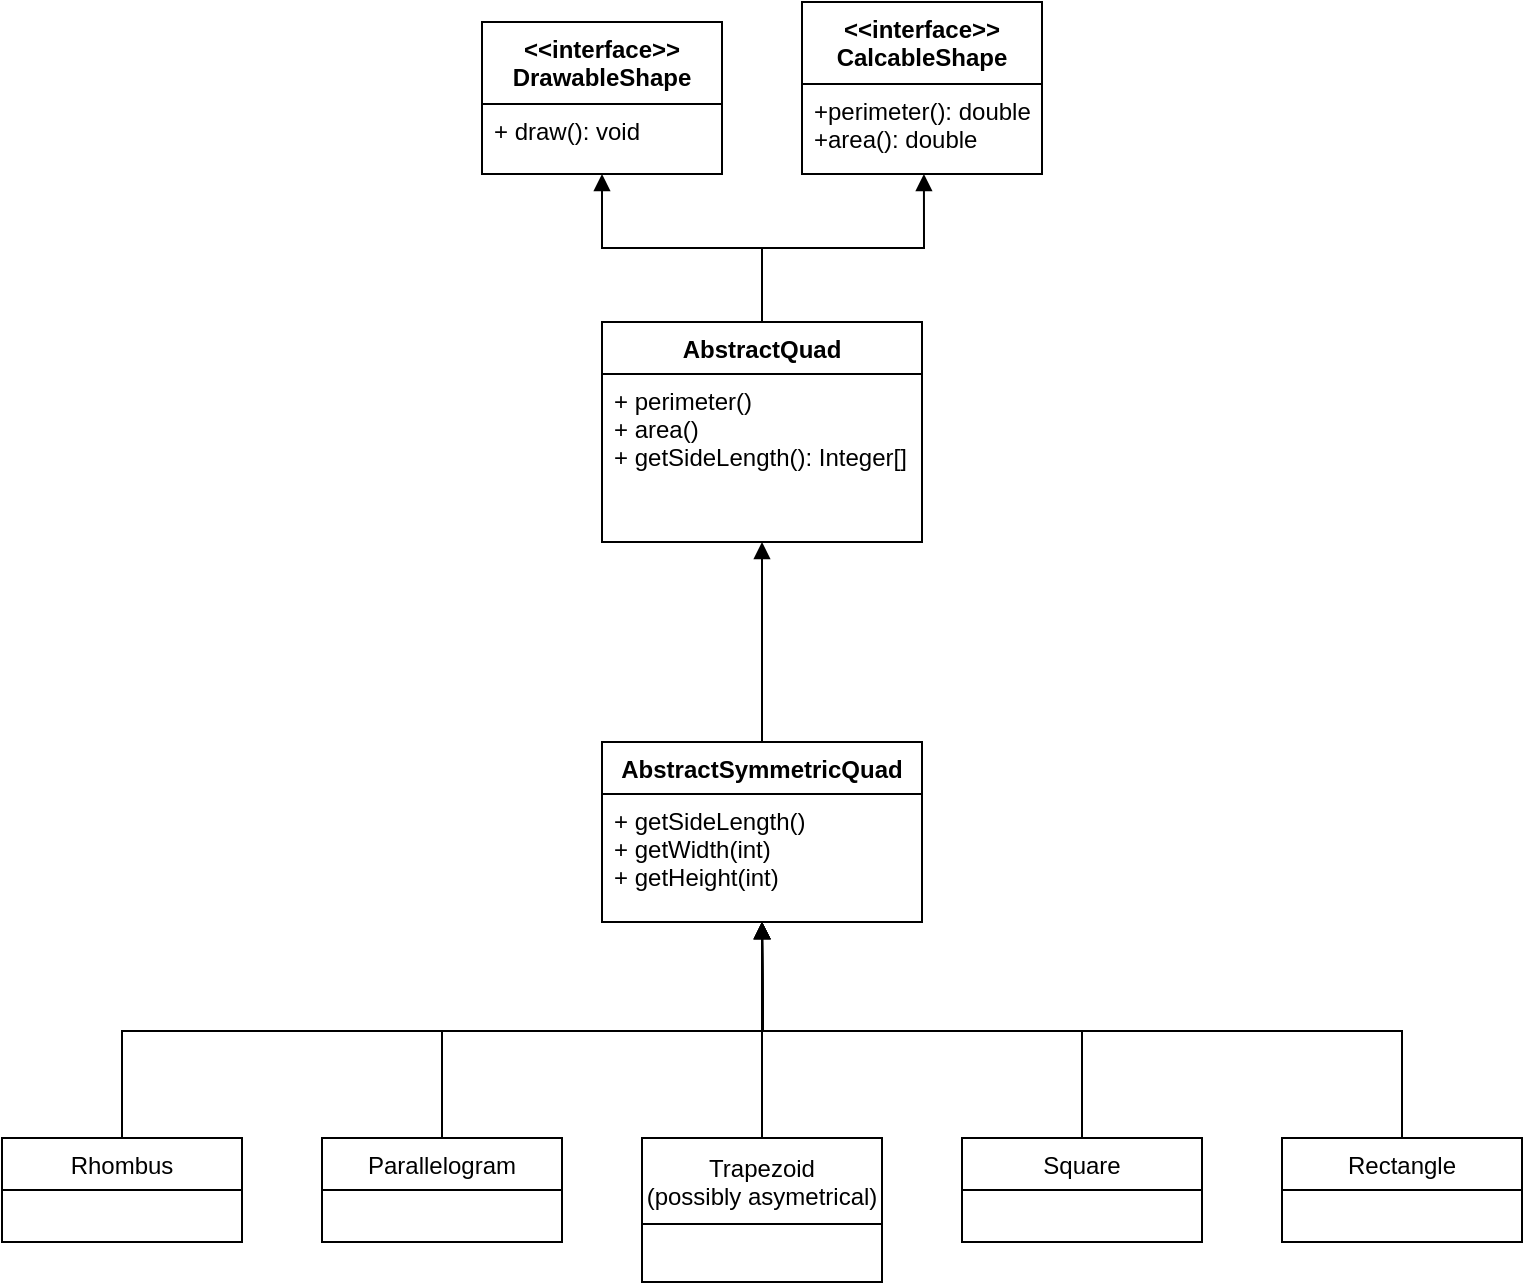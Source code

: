 <mxfile version="12.1.3" type="github" pages="1">
  <diagram id="oT418DXnQhPOhI65B8Mf" name="UML">
    <mxGraphModel dx="1168" dy="750" grid="1" gridSize="10" guides="1" tooltips="1" connect="1" arrows="1" fold="1" page="1" pageScale="1" pageWidth="850" pageHeight="1100" math="0" shadow="0">
      <root>
        <mxCell id="0"/>
        <mxCell id="1" parent="0"/>
        <mxCell id="nD9XnW8ejQSP5rpcwGHg-1" value="&lt;&lt;interface&gt;&gt;&#xa;DrawableShape" style="swimlane;fontStyle=1;align=center;verticalAlign=top;childLayout=stackLayout;horizontal=1;startSize=41;horizontalStack=0;resizeParent=1;resizeParentMax=0;resizeLast=0;collapsible=1;marginBottom=0;" vertex="1" parent="1">
          <mxGeometry x="280" y="30" width="120" height="76" as="geometry"/>
        </mxCell>
        <mxCell id="nD9XnW8ejQSP5rpcwGHg-4" value="+ draw(): void&#xa;" style="text;strokeColor=none;fillColor=none;align=left;verticalAlign=top;spacingLeft=4;spacingRight=4;overflow=hidden;rotatable=0;points=[[0,0.5],[1,0.5]];portConstraint=eastwest;" vertex="1" parent="nD9XnW8ejQSP5rpcwGHg-1">
          <mxGeometry y="41" width="120" height="35" as="geometry"/>
        </mxCell>
        <mxCell id="nD9XnW8ejQSP5rpcwGHg-52" style="edgeStyle=orthogonalEdgeStyle;rounded=0;orthogonalLoop=1;jettySize=auto;html=1;exitX=0.5;exitY=0;exitDx=0;exitDy=0;entryX=0.5;entryY=1;entryDx=0;entryDy=0;endArrow=block;endFill=1;strokeWidth=1;" edge="1" parent="1" source="nD9XnW8ejQSP5rpcwGHg-9" target="nD9XnW8ejQSP5rpcwGHg-1">
          <mxGeometry relative="1" as="geometry"/>
        </mxCell>
        <mxCell id="nD9XnW8ejQSP5rpcwGHg-53" style="edgeStyle=orthogonalEdgeStyle;rounded=0;orthogonalLoop=1;jettySize=auto;html=1;exitX=0.5;exitY=0;exitDx=0;exitDy=0;entryX=0.508;entryY=1;entryDx=0;entryDy=0;entryPerimeter=0;endArrow=block;endFill=1;strokeWidth=1;" edge="1" parent="1" source="nD9XnW8ejQSP5rpcwGHg-9" target="nD9XnW8ejQSP5rpcwGHg-50">
          <mxGeometry relative="1" as="geometry"/>
        </mxCell>
        <mxCell id="nD9XnW8ejQSP5rpcwGHg-9" value="AbstractQuad" style="swimlane;fontStyle=1;childLayout=stackLayout;horizontal=1;startSize=26;fillColor=none;horizontalStack=0;resizeParent=1;resizeParentMax=0;resizeLast=0;collapsible=1;marginBottom=0;" vertex="1" parent="1">
          <mxGeometry x="340" y="180" width="160" height="110" as="geometry"/>
        </mxCell>
        <mxCell id="nD9XnW8ejQSP5rpcwGHg-56" value="+ perimeter()&#xa;+ area()&#xa;+ getSideLength(): Integer[]&#xa;" style="text;strokeColor=none;fillColor=none;align=left;verticalAlign=top;spacingLeft=4;spacingRight=4;overflow=hidden;rotatable=0;points=[[0,0.5],[1,0.5]];portConstraint=eastwest;" vertex="1" parent="nD9XnW8ejQSP5rpcwGHg-9">
          <mxGeometry y="26" width="160" height="84" as="geometry"/>
        </mxCell>
        <mxCell id="nD9XnW8ejQSP5rpcwGHg-54" style="edgeStyle=orthogonalEdgeStyle;rounded=0;orthogonalLoop=1;jettySize=auto;html=1;exitX=0.5;exitY=0;exitDx=0;exitDy=0;endArrow=block;endFill=1;strokeWidth=1;" edge="1" parent="1" source="nD9XnW8ejQSP5rpcwGHg-14">
          <mxGeometry relative="1" as="geometry">
            <mxPoint x="420" y="480" as="targetPoint"/>
          </mxGeometry>
        </mxCell>
        <mxCell id="nD9XnW8ejQSP5rpcwGHg-14" value="Rhombus" style="swimlane;fontStyle=0;childLayout=stackLayout;horizontal=1;startSize=26;fillColor=none;horizontalStack=0;resizeParent=1;resizeParentMax=0;resizeLast=0;collapsible=1;marginBottom=0;" vertex="1" parent="1">
          <mxGeometry x="40" y="588" width="120" height="52" as="geometry">
            <mxRectangle x="40" y="320" width="70" height="26" as="alternateBounds"/>
          </mxGeometry>
        </mxCell>
        <mxCell id="nD9XnW8ejQSP5rpcwGHg-40" style="edgeStyle=orthogonalEdgeStyle;rounded=0;orthogonalLoop=1;jettySize=auto;html=1;exitX=0.5;exitY=0;exitDx=0;exitDy=0;entryX=0.5;entryY=1;entryDx=0;entryDy=0;endArrow=block;endFill=1;strokeWidth=1;" edge="1" parent="1" source="nD9XnW8ejQSP5rpcwGHg-15">
          <mxGeometry relative="1" as="geometry">
            <mxPoint x="420" y="480" as="targetPoint"/>
          </mxGeometry>
        </mxCell>
        <mxCell id="nD9XnW8ejQSP5rpcwGHg-15" value="Parallelogram" style="swimlane;fontStyle=0;childLayout=stackLayout;horizontal=1;startSize=26;fillColor=none;horizontalStack=0;resizeParent=1;resizeParentMax=0;resizeLast=0;collapsible=1;marginBottom=0;" vertex="1" parent="1">
          <mxGeometry x="200" y="588" width="120" height="52" as="geometry"/>
        </mxCell>
        <mxCell id="nD9XnW8ejQSP5rpcwGHg-42" style="edgeStyle=orthogonalEdgeStyle;rounded=0;orthogonalLoop=1;jettySize=auto;html=1;exitX=0.5;exitY=0;exitDx=0;exitDy=0;entryX=0.5;entryY=1;entryDx=0;entryDy=0;endArrow=block;endFill=1;strokeWidth=1;" edge="1" parent="1" source="nD9XnW8ejQSP5rpcwGHg-17">
          <mxGeometry relative="1" as="geometry">
            <mxPoint x="420" y="480" as="targetPoint"/>
          </mxGeometry>
        </mxCell>
        <mxCell id="nD9XnW8ejQSP5rpcwGHg-17" value="Trapezoid&#xa;(possibly asymetrical)" style="swimlane;fontStyle=0;childLayout=stackLayout;horizontal=1;startSize=43;fillColor=none;horizontalStack=0;resizeParent=1;resizeParentMax=0;resizeLast=0;collapsible=1;marginBottom=0;" vertex="1" parent="1">
          <mxGeometry x="360" y="588" width="120" height="72" as="geometry"/>
        </mxCell>
        <mxCell id="nD9XnW8ejQSP5rpcwGHg-44" style="edgeStyle=orthogonalEdgeStyle;rounded=0;orthogonalLoop=1;jettySize=auto;html=1;exitX=0.5;exitY=0;exitDx=0;exitDy=0;entryX=0.5;entryY=1;entryDx=0;entryDy=0;endArrow=block;endFill=1;strokeWidth=1;" edge="1" parent="1" source="nD9XnW8ejQSP5rpcwGHg-18">
          <mxGeometry relative="1" as="geometry">
            <mxPoint x="420" y="480" as="targetPoint"/>
          </mxGeometry>
        </mxCell>
        <mxCell id="nD9XnW8ejQSP5rpcwGHg-18" value="Square" style="swimlane;fontStyle=0;childLayout=stackLayout;horizontal=1;startSize=26;fillColor=none;horizontalStack=0;resizeParent=1;resizeParentMax=0;resizeLast=0;collapsible=1;marginBottom=0;" vertex="1" parent="1">
          <mxGeometry x="520" y="588" width="120" height="52" as="geometry"/>
        </mxCell>
        <mxCell id="nD9XnW8ejQSP5rpcwGHg-46" style="edgeStyle=orthogonalEdgeStyle;rounded=0;orthogonalLoop=1;jettySize=auto;html=1;exitX=0.5;exitY=0;exitDx=0;exitDy=0;entryX=0.5;entryY=1;entryDx=0;entryDy=0;endArrow=block;endFill=1;strokeWidth=1;" edge="1" parent="1" source="nD9XnW8ejQSP5rpcwGHg-19">
          <mxGeometry relative="1" as="geometry">
            <mxPoint x="420" y="480" as="targetPoint"/>
          </mxGeometry>
        </mxCell>
        <mxCell id="nD9XnW8ejQSP5rpcwGHg-19" value="Rectangle" style="swimlane;fontStyle=0;childLayout=stackLayout;horizontal=1;startSize=26;fillColor=none;horizontalStack=0;resizeParent=1;resizeParentMax=0;resizeLast=0;collapsible=1;marginBottom=0;" vertex="1" parent="1">
          <mxGeometry x="680" y="588" width="120" height="52" as="geometry"/>
        </mxCell>
        <mxCell id="nD9XnW8ejQSP5rpcwGHg-47" value="&lt;&lt;interface&gt;&gt;&#xa;CalcableShape" style="swimlane;fontStyle=1;align=center;verticalAlign=top;childLayout=stackLayout;horizontal=1;startSize=41;horizontalStack=0;resizeParent=1;resizeParentMax=0;resizeLast=0;collapsible=1;marginBottom=0;" vertex="1" parent="1">
          <mxGeometry x="440" y="20" width="120" height="86" as="geometry"/>
        </mxCell>
        <mxCell id="nD9XnW8ejQSP5rpcwGHg-50" value="+perimeter(): double&#xa;+area(): double&#xa;" style="text;strokeColor=none;fillColor=none;align=left;verticalAlign=top;spacingLeft=4;spacingRight=4;overflow=hidden;rotatable=0;points=[[0,0.5],[1,0.5]];portConstraint=eastwest;" vertex="1" parent="nD9XnW8ejQSP5rpcwGHg-47">
          <mxGeometry y="41" width="120" height="45" as="geometry"/>
        </mxCell>
        <mxCell id="nD9XnW8ejQSP5rpcwGHg-61" style="edgeStyle=orthogonalEdgeStyle;rounded=0;orthogonalLoop=1;jettySize=auto;html=1;exitX=0.5;exitY=0;exitDx=0;exitDy=0;entryX=0.5;entryY=1;entryDx=0;entryDy=0;entryPerimeter=0;endArrow=block;endFill=1;strokeWidth=1;" edge="1" parent="1" source="nD9XnW8ejQSP5rpcwGHg-57" target="nD9XnW8ejQSP5rpcwGHg-56">
          <mxGeometry relative="1" as="geometry"/>
        </mxCell>
        <mxCell id="nD9XnW8ejQSP5rpcwGHg-57" value="AbstractSymmetricQuad" style="swimlane;fontStyle=1;childLayout=stackLayout;horizontal=1;startSize=26;fillColor=none;horizontalStack=0;resizeParent=1;resizeParentMax=0;resizeLast=0;collapsible=1;marginBottom=0;" vertex="1" parent="1">
          <mxGeometry x="340" y="390" width="160" height="90" as="geometry"/>
        </mxCell>
        <mxCell id="nD9XnW8ejQSP5rpcwGHg-58" value="+ getSideLength()&#xa;+ getWidth(int)&#xa;+ getHeight(int)" style="text;strokeColor=none;fillColor=none;align=left;verticalAlign=top;spacingLeft=4;spacingRight=4;overflow=hidden;rotatable=0;points=[[0,0.5],[1,0.5]];portConstraint=eastwest;" vertex="1" parent="nD9XnW8ejQSP5rpcwGHg-57">
          <mxGeometry y="26" width="160" height="64" as="geometry"/>
        </mxCell>
      </root>
    </mxGraphModel>
  </diagram>
</mxfile>
